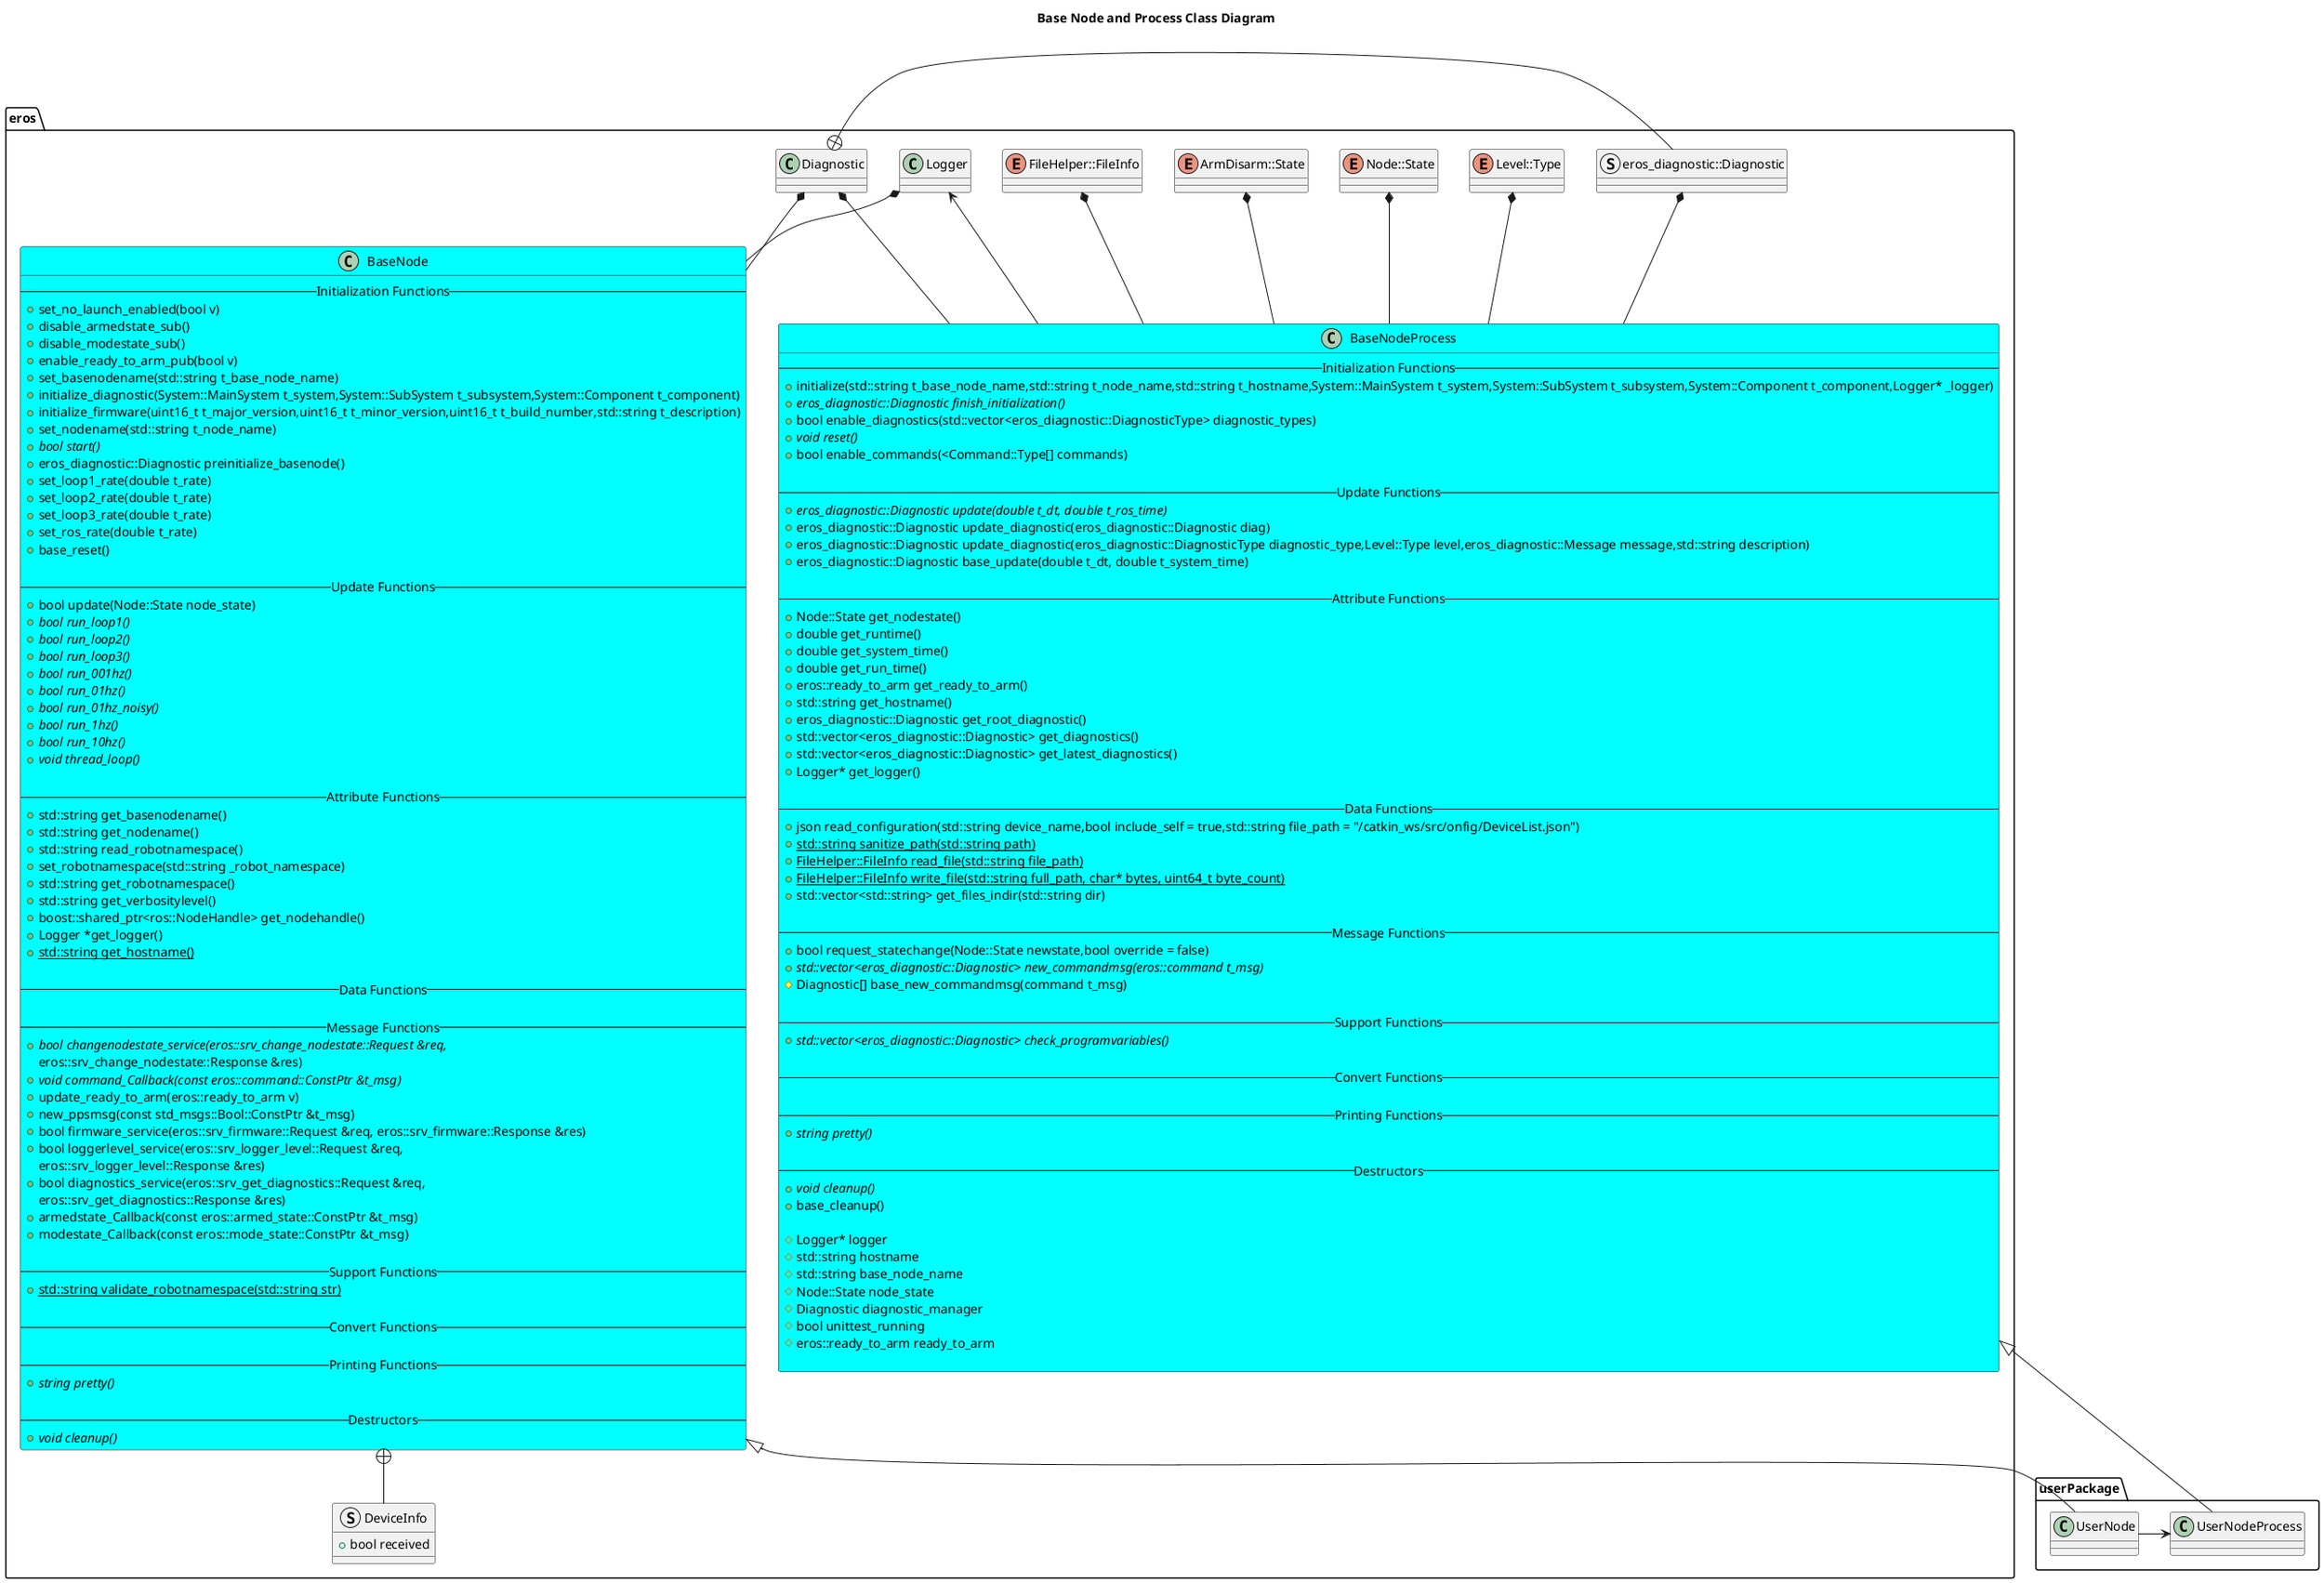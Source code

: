 @startuml
title Base Node and Process Class Diagram
package eros {
    together {
        enum Level::Type
        struct eros_diagnostic::Diagnostic
        enum Node::State
        class Logger
        enum ArmDisarm::State
        enum FileHelper::FileInfo
        class Diagnostic
    }

    Logger <-- BaseNodeProcess
    Level::Type *-- BaseNodeProcess
    eros_diagnostic::Diagnostic *-- BaseNodeProcess
    Node::State *-- BaseNodeProcess
    ArmDisarm::State *-- BaseNodeProcess
    FileHelper::FileInfo *-- BaseNodeProcess
    Diagnostic *-- BaseNodeProcess
    Diagnostic *-- BaseNode
    Logger *-- BaseNode
    Diagnostic +- eros_diagnostic::Diagnostic
    class BaseNodeProcess #Cyan {
        -- Initialization Functions --
        +initialize(std::string t_base_node_name,std::string t_node_name,std::string t_hostname,System::MainSystem t_system,System::SubSystem t_subsystem,System::Component t_component,Logger* _logger)
        +{abstract} eros_diagnostic::Diagnostic finish_initialization()
        +bool enable_diagnostics(std::vector<eros_diagnostic::DiagnosticType> diagnostic_types)
        +{abstract} void reset()
        +bool enable_commands(<Command::Type[] commands)

        -- Update Functions --
        +{abstract} eros_diagnostic::Diagnostic update(double t_dt, double t_ros_time)
        +eros_diagnostic::Diagnostic update_diagnostic(eros_diagnostic::Diagnostic diag)
        +eros_diagnostic::Diagnostic update_diagnostic(eros_diagnostic::DiagnosticType diagnostic_type,Level::Type level,eros_diagnostic::Message message,std::string description)
        +eros_diagnostic::Diagnostic base_update(double t_dt, double t_system_time)

        -- Attribute Functions --
        +Node::State get_nodestate()
        +double get_runtime()
        +double get_system_time() 
        +double get_run_time()
        +eros::ready_to_arm get_ready_to_arm()
        +std::string get_hostname()
        +eros_diagnostic::Diagnostic get_root_diagnostic()
        +std::vector<eros_diagnostic::Diagnostic> get_diagnostics()
        +std::vector<eros_diagnostic::Diagnostic> get_latest_diagnostics()
        +Logger* get_logger()

        -- Data Functions --
        +json read_configuration(std::string device_name,bool include_self = true,std::string file_path = "~/catkin_ws/src/onfig/DeviceList.json")
        +{static} std::string sanitize_path(std::string path)
        +{static} FileHelper::FileInfo read_file(std::string file_path)
        +{static} FileHelper::FileInfo write_file(std::string full_path, char* bytes, uint64_t byte_count)
        +std::vector<std::string> get_files_indir(std::string dir)

        -- Message Functions --
        +bool request_statechange(Node::State newstate,bool override = false)
        +{abstract} std::vector<eros_diagnostic::Diagnostic> new_commandmsg(eros::command t_msg)
        #Diagnostic[] base_new_commandmsg(command t_msg)
        
        -- Support Functions --
        +{abstract} std::vector<eros_diagnostic::Diagnostic> check_programvariables() 

        -- Convert Functions --
        
        -- Printing Functions --
        +{abstract} string pretty()

        -- Destructors --
        +{abstract} void cleanup()
        +base_cleanup()
  
        #Logger* logger
        #std::string hostname
        #std::string base_node_name
        #Node::State node_state
        #Diagnostic diagnostic_manager
        #bool unittest_running
        #eros::ready_to_arm ready_to_arm

    }
    struct DeviceInfo {
        +bool received
    }
    class BaseNode #Cyan {
        -- Initialization Functions --
        +set_no_launch_enabled(bool v)
        +disable_armedstate_sub()
        +disable_modestate_sub()
        +enable_ready_to_arm_pub(bool v)
        +set_basenodename(std::string t_base_node_name)
        +initialize_diagnostic(System::MainSystem t_system,System::SubSystem t_subsystem,System::Component t_component)
        +initialize_firmware(uint16_t t_major_version,uint16_t t_minor_version,uint16_t t_build_number,std::string t_description)
        +set_nodename(std::string t_node_name)
        +{abstract} bool start()
        +eros_diagnostic::Diagnostic preinitialize_basenode()
        +set_loop1_rate(double t_rate)
        +set_loop2_rate(double t_rate)
        +set_loop3_rate(double t_rate)
        +set_ros_rate(double t_rate)
        +base_reset()

        -- Update Functions --
        +bool update(Node::State node_state)
        +{abstract} bool run_loop1()
        +{abstract} bool run_loop2()
        +{abstract} bool run_loop3()
        +{abstract} bool run_001hz()
        +{abstract} bool run_01hz()
        +{abstract} bool run_01hz_noisy()
        +{abstract} bool run_1hz()
        +{abstract} bool run_10hz()
        +{abstract} void thread_loop()

        -- Attribute Functions --
        +std::string get_basenodename()
        +std::string get_nodename()
        +std::string read_robotnamespace()
        +set_robotnamespace(std::string _robot_namespace)
        +std::string get_robotnamespace()
        +std::string get_verbositylevel()
        +boost::shared_ptr<ros::NodeHandle> get_nodehandle()
        +Logger *get_logger()
        +{static} std::string get_hostname()

        -- Data Functions --

        -- Message Functions --
        +{abstract} bool changenodestate_service(eros::srv_change_nodestate::Request &req,
                                            eros::srv_change_nodestate::Response &res)
        +{abstract} void command_Callback(const eros::command::ConstPtr &t_msg)
        +update_ready_to_arm(eros::ready_to_arm v)
        +new_ppsmsg(const std_msgs::Bool::ConstPtr &t_msg)
        +bool firmware_service(eros::srv_firmware::Request &req, eros::srv_firmware::Response &res)
        +bool loggerlevel_service(eros::srv_logger_level::Request &req,
                                eros::srv_logger_level::Response &res)
        +bool diagnostics_service(eros::srv_get_diagnostics::Request &req,
                                eros::srv_get_diagnostics::Response &res)
        +armedstate_Callback(const eros::armed_state::ConstPtr &t_msg)
        +modestate_Callback(const eros::mode_state::ConstPtr &t_msg)

        -- Support Functions --
        +{static} std::string validate_robotnamespace(std::string str)

        -- Convert Functions --
        
        -- Printing Functions --
        +{abstract} string pretty()

        -- Destructors --
        +{abstract} void cleanup()
    }
    BaseNode +-- DeviceInfo
}
package userPackage {
    class UserNodeProcess
    class UserNode
    BaseNode <|-- UserNode
    BaseNodeProcess <|-- UserNodeProcess
    UserNode -> UserNodeProcess 
}
@enduml
